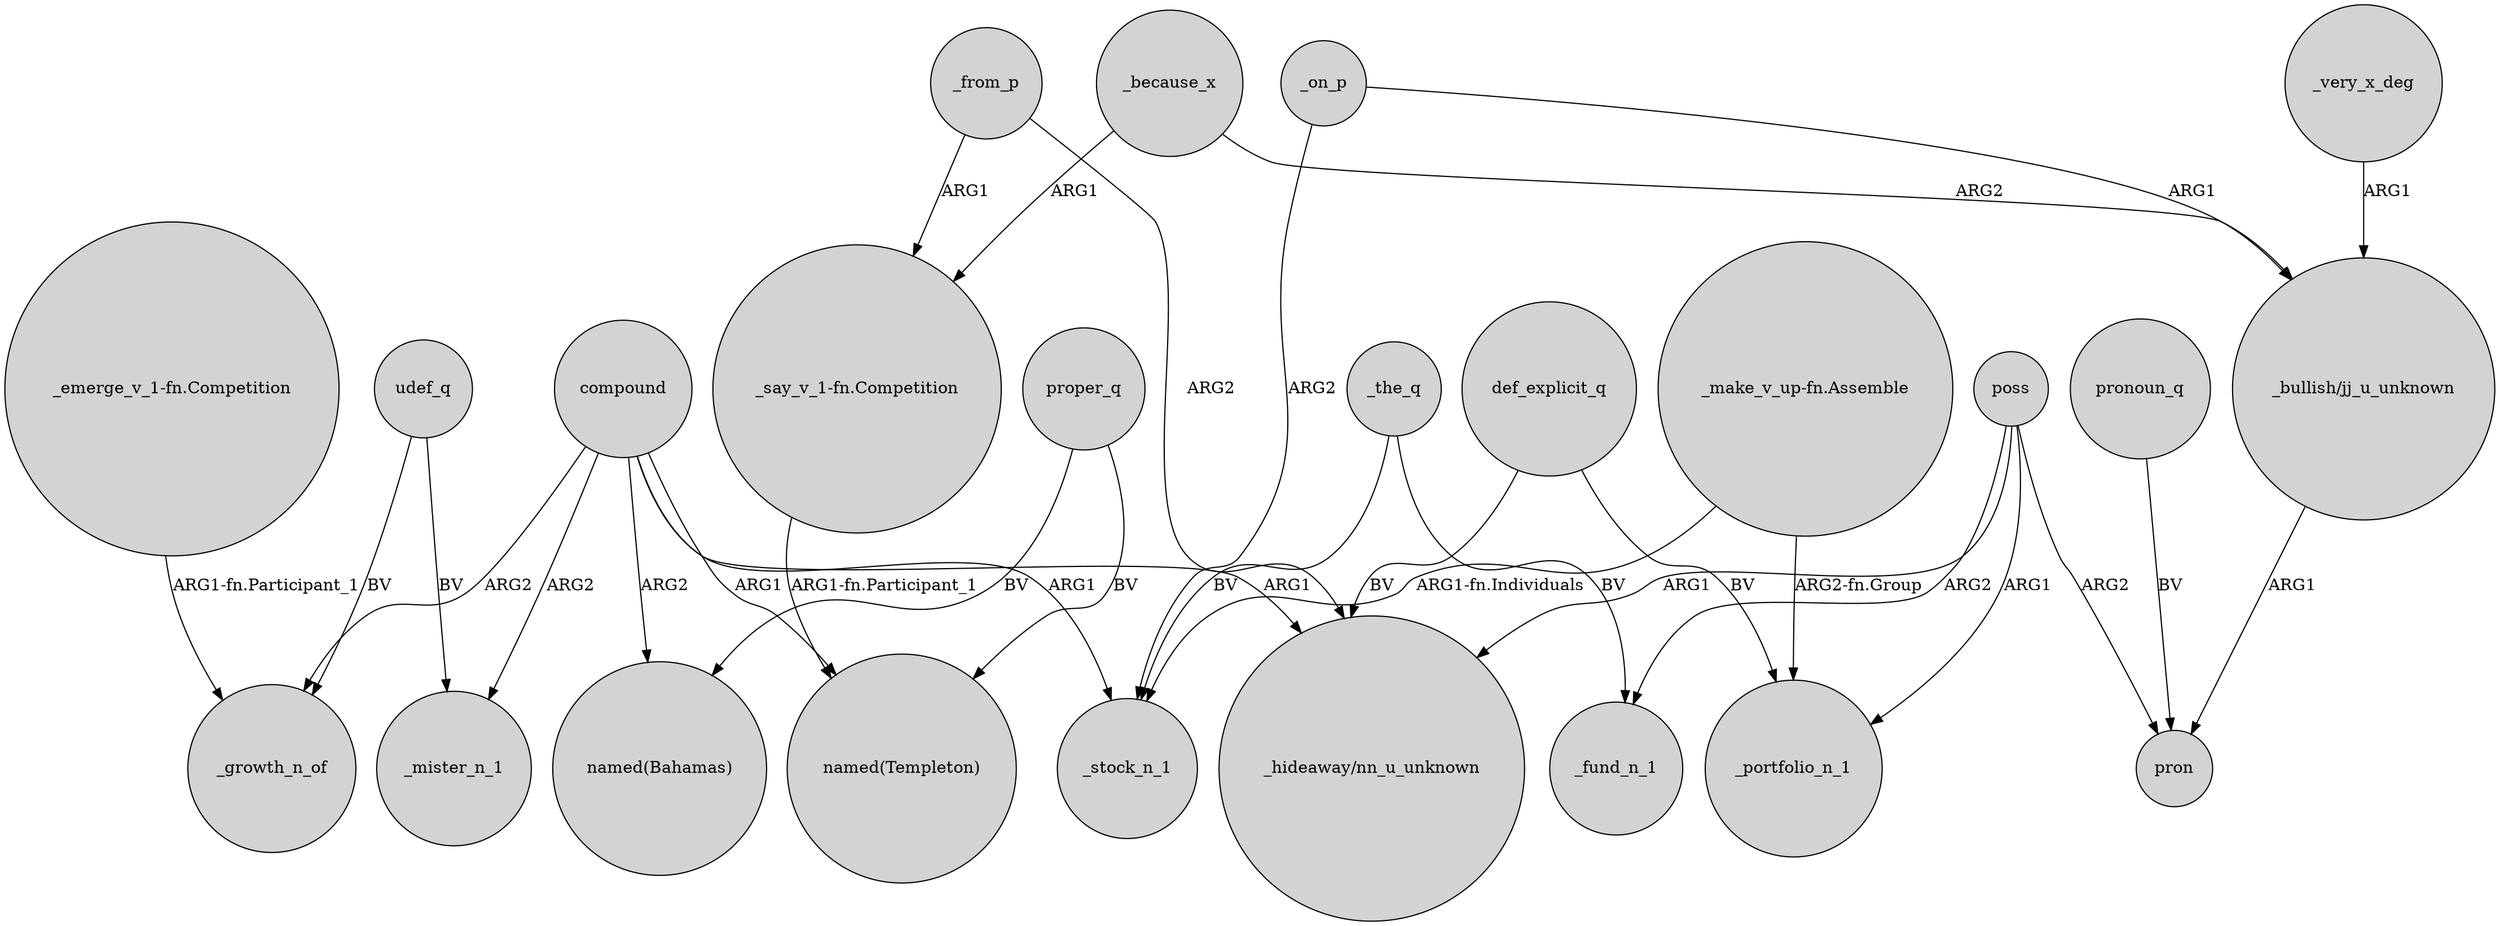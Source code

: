 digraph {
	node [shape=circle style=filled]
	"_say_v_1-fn.Competition" -> "named(Templeton)" [label="ARG1-fn.Participant_1"]
	_from_p -> "_say_v_1-fn.Competition" [label=ARG1]
	compound -> _mister_n_1 [label=ARG2]
	"_bullish/jj_u_unknown" -> pron [label=ARG1]
	_the_q -> _fund_n_1 [label=BV]
	"_make_v_up-fn.Assemble" -> _portfolio_n_1 [label="ARG2-fn.Group"]
	"_emerge_v_1-fn.Competition" -> _growth_n_of [label="ARG1-fn.Participant_1"]
	compound -> "named(Bahamas)" [label=ARG2]
	_very_x_deg -> "_bullish/jj_u_unknown" [label=ARG1]
	"_make_v_up-fn.Assemble" -> _stock_n_1 [label="ARG1-fn.Individuals"]
	_on_p -> _stock_n_1 [label=ARG2]
	udef_q -> _mister_n_1 [label=BV]
	compound -> _stock_n_1 [label=ARG1]
	pronoun_q -> pron [label=BV]
	_the_q -> _stock_n_1 [label=BV]
	poss -> pron [label=ARG2]
	_because_x -> "_bullish/jj_u_unknown" [label=ARG2]
	poss -> _portfolio_n_1 [label=ARG1]
	compound -> _growth_n_of [label=ARG2]
	compound -> "_hideaway/nn_u_unknown" [label=ARG1]
	compound -> "named(Templeton)" [label=ARG1]
	udef_q -> _growth_n_of [label=BV]
	poss -> "_hideaway/nn_u_unknown" [label=ARG1]
	def_explicit_q -> _portfolio_n_1 [label=BV]
	_from_p -> "_hideaway/nn_u_unknown" [label=ARG2]
	def_explicit_q -> "_hideaway/nn_u_unknown" [label=BV]
	_on_p -> "_bullish/jj_u_unknown" [label=ARG1]
	_because_x -> "_say_v_1-fn.Competition" [label=ARG1]
	proper_q -> "named(Templeton)" [label=BV]
	poss -> _fund_n_1 [label=ARG2]
	proper_q -> "named(Bahamas)" [label=BV]
}
